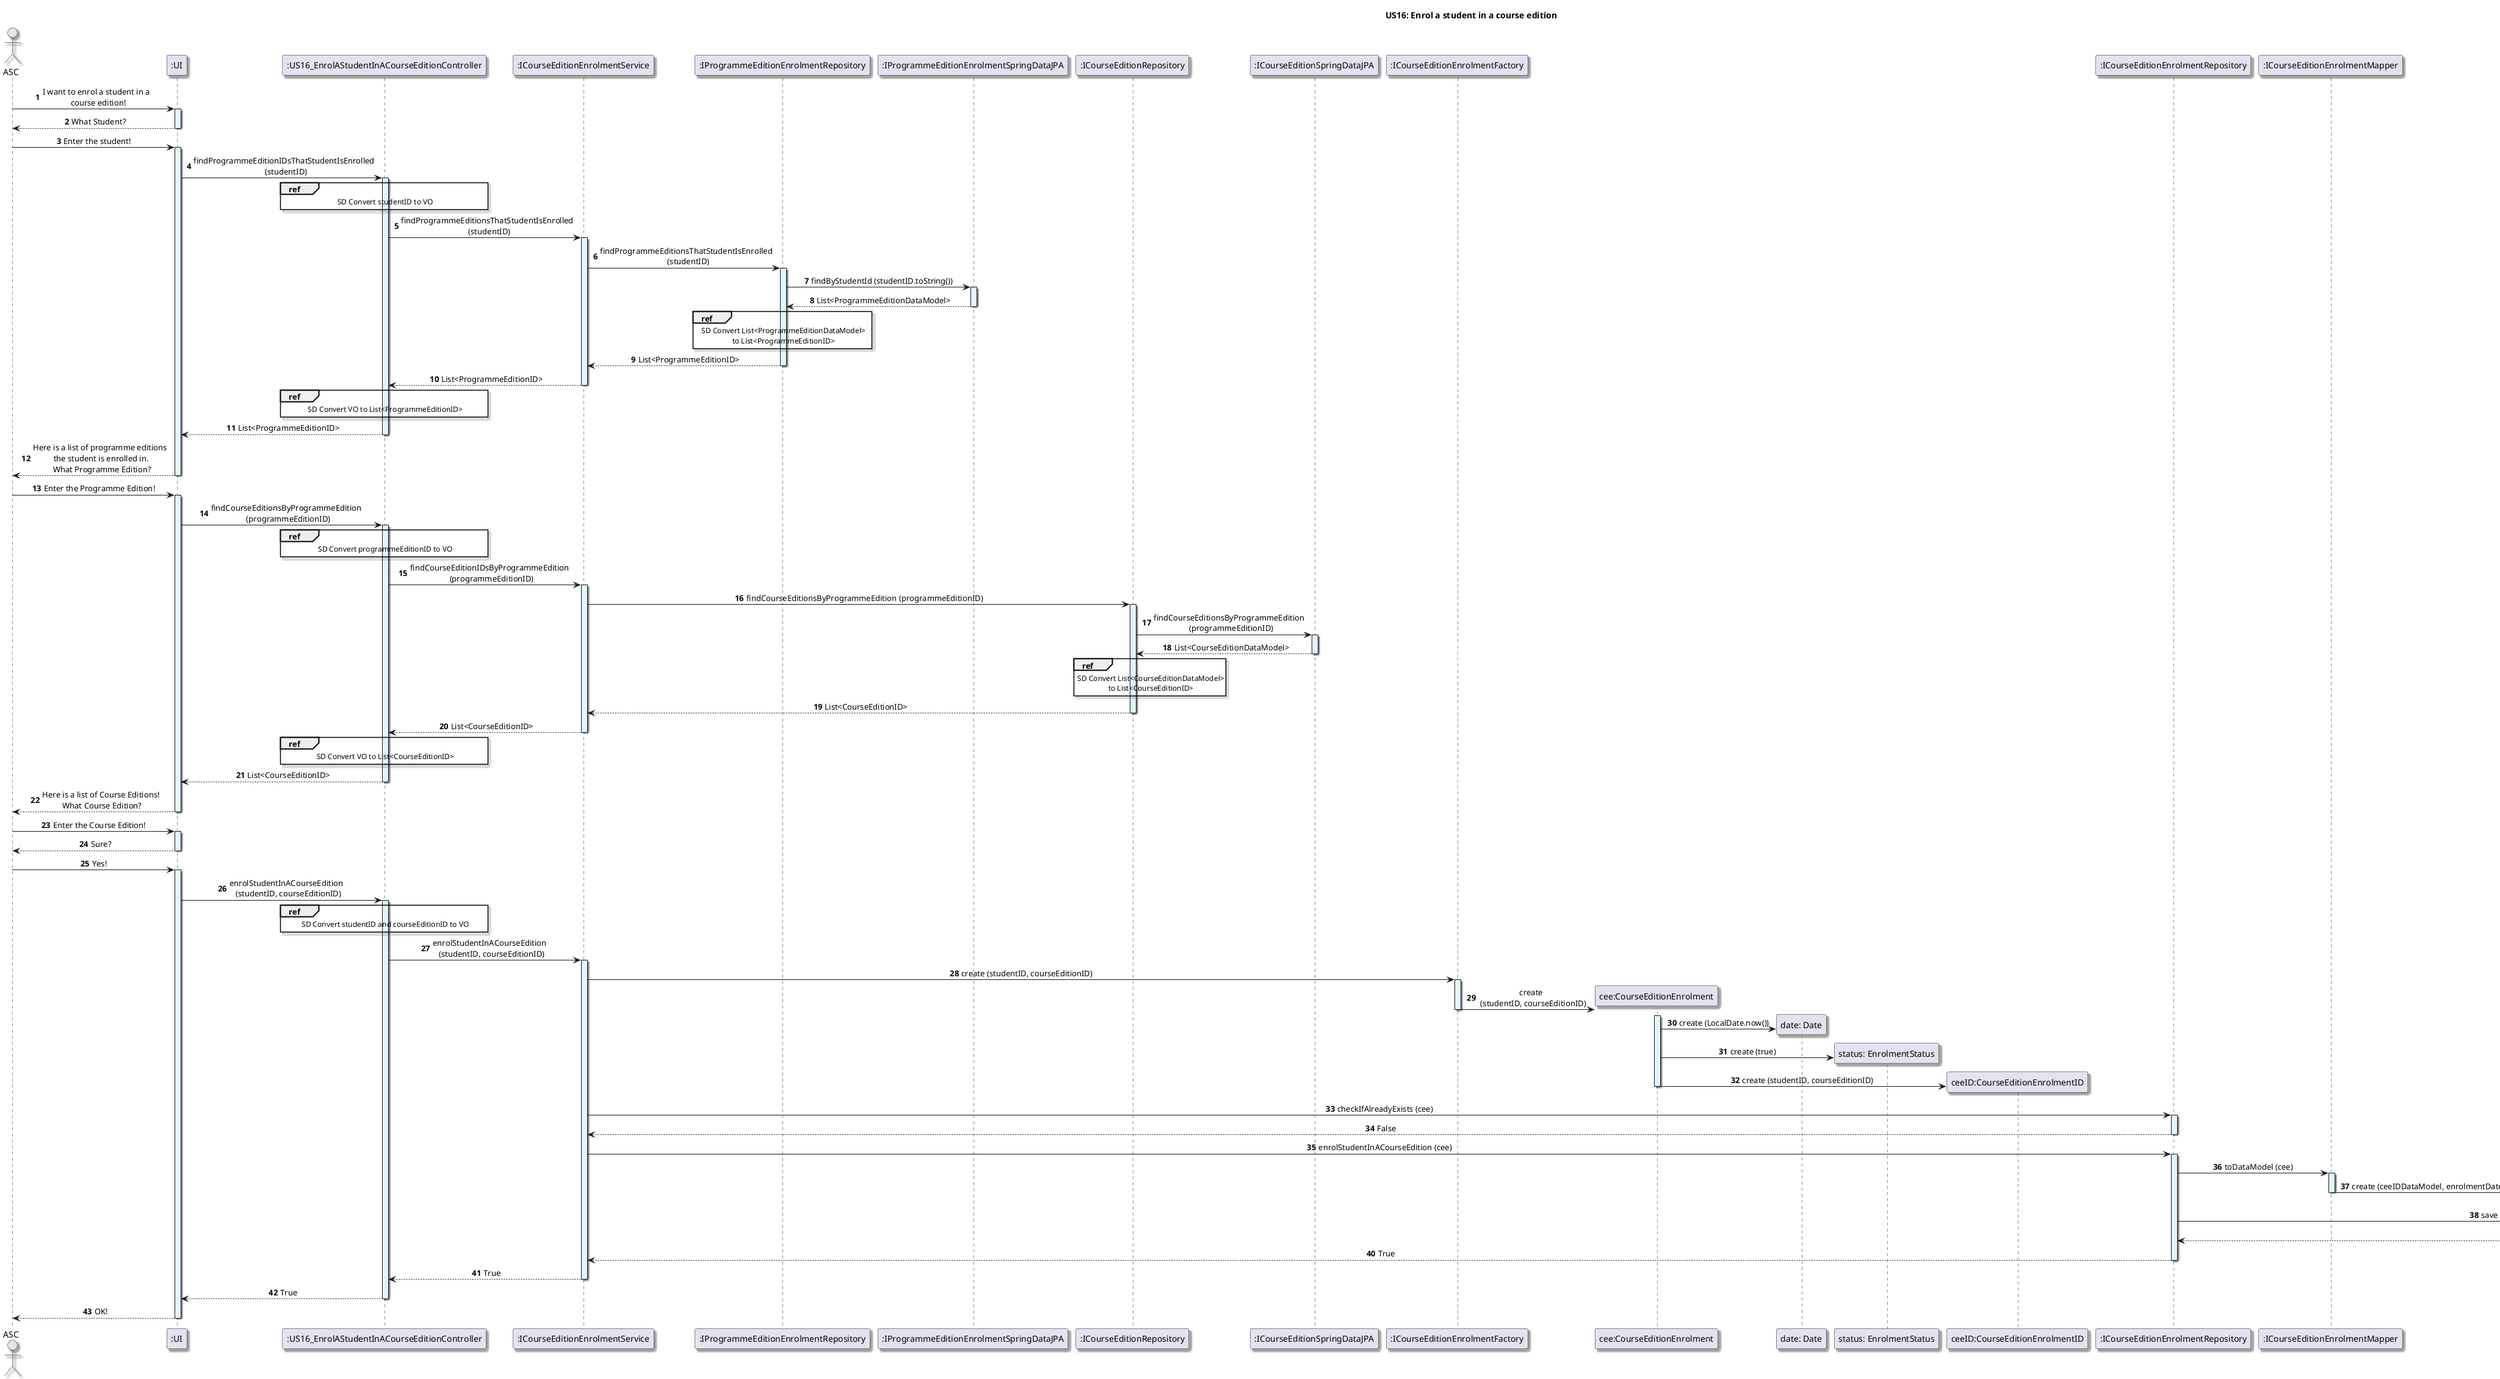 @startuml
title US16: Enrol a student in a course edition
autonumber
skinparam {
  ActivityPadding 2
  ActivityMargin 2
  BoxPadding 2
}
skinparam defaultTextAlignment center
skinparam shadowing true

actor ASC
participant ":UI" as UI
ASC -> UI: I want to enrol a student in a \n course edition!
activate UI #E1F5FE
UI --> ASC: What Student?
deactivate UI

' findProgrammeEditionThatStudentIsEnrolled

ASC -> UI: Enter the student!
activate UI #E1F5FE
participant ":US16_EnrolAStudentInACourseEditionController" as Controller
UI -> Controller: findProgrammeEditionIDsThatStudentIsEnrolled \n (studentID)
ref over Controller
    SD Convert studentID to VO
end ref
activate Controller #E1F5FE
participant ":ICourseEditionEnrolmentService" as CourseEditionEnrolmentService
Controller -> CourseEditionEnrolmentService: findProgrammeEditionsThatStudentIsEnrolled \n (studentID)
activate CourseEditionEnrolmentService #E1F5FE
participant ":IProgrammeEditionEnrolmentRepository" as ProgrammeEditionEnrolmentRepository
CourseEditionEnrolmentService -> ProgrammeEditionEnrolmentRepository: findProgrammeEditionsThatStudentIsEnrolled \n (studentID)
activate ProgrammeEditionEnrolmentRepository #E1F5FE

participant ":IProgrammeEditionEnrolmentSpringDataJPA" as IPEESpringDataJPA
ProgrammeEditionEnrolmentRepository -> IPEESpringDataJPA: findByStudentId (studentID.toString())
activate IPEESpringDataJPA #E1F5FE
IPEESpringDataJPA --> ProgrammeEditionEnrolmentRepository: List<ProgrammeEditionDataModel>
deactivate IPEESpringDataJPA


ref over ProgrammeEditionEnrolmentRepository
    SD Convert List<ProgrammeEditionDataModel>
    to List<ProgrammeEditionID>
end ref

ProgrammeEditionEnrolmentRepository --> CourseEditionEnrolmentService: List<ProgrammeEditionID>
deactivate ProgrammeEditionEnrolmentRepository
CourseEditionEnrolmentService --> Controller: List<ProgrammeEditionID>
deactivate CourseEditionEnrolmentService
ref over Controller
    SD Convert VO to List<ProgrammeEditionID>
end ref
Controller --> UI: List<ProgrammeEditionID>
deactivate Controller
UI --> ASC: Here is a list of programme editions \n the student is enrolled in. \n What Programme Edition?
deactivate UI

' findCourseEditionByProgrammeEdition Method

ASC -> UI:Enter the Programme Edition!
activate UI #E1F5FE
UI -> Controller: findCourseEditionsByProgrammeEdition \n (programmeEditionID)
ref over Controller
    SD Convert programmeEditionID to VO
end ref
activate Controller #E1F5FE
participant ":ICourseEditionRepository" as CourseEditionRepository
Controller -> CourseEditionEnrolmentService: findCourseEditionIDsByProgrammeEdition \n (programmeEditionID)
activate CourseEditionEnrolmentService #E1F5FE
CourseEditionEnrolmentService -> CourseEditionRepository: findCourseEditionsByProgrammeEdition (programmeEditionID)
activate CourseEditionRepository #E1F5FE

participant ":ICourseEditionSpringDataJPA" as ceJPAInterface
CourseEditionRepository -> ceJPAInterface : findCourseEditionsByProgrammeEdition \n (programmeEditionID)
activate ceJPAInterface #E1F5FE
ceJPAInterface --> CourseEditionRepository : List<CourseEditionDataModel>
deactivate ceJPAInterface

ref over CourseEditionRepository
    SD Convert List<CourseEditionDataModel>
    to List<CourseEditionID>
end ref

CourseEditionRepository --> CourseEditionEnrolmentService: List<CourseEditionID>
deactivate CourseEditionRepository
CourseEditionEnrolmentService --> Controller: List<CourseEditionID>
deactivate CourseEditionEnrolmentService


ref over Controller
    SD Convert VO to List<CourseEditionID>
end ref
Controller --> UI: List<CourseEditionID>
deactivate Controller
UI --> ASC: Here is a list of Course Editions!\n What Course Edition?
deactivate UI

' enrolAStudentInACourseEdition Method

ASC -> UI: Enter the Course Edition!
activate UI #E1F5FE
UI --> ASC: Sure?
deactivate UI
ASC -> UI: Yes!
activate UI #E1F5FE

UI -> Controller: enrolStudentInACourseEdition \n (studentID, courseEditionID)
ref over Controller
    SD Convert studentID and courseEditionID to VO
end ref
activate Controller #E1F5FE

Controller -> CourseEditionEnrolmentService: enrolStudentInACourseEdition \n (studentID, courseEditionID)
activate CourseEditionEnrolmentService #E1F5FE

' course edition enrolment creation

participant ":ICourseEditionEnrolmentFactory" as CourseEditionEnrolmentFactoryInterface
CourseEditionEnrolmentService -> CourseEditionEnrolmentFactoryInterface : create (studentID, courseEditionID)
activate CourseEditionEnrolmentFactoryInterface #E1F5FE

' then factory will create course edition enrolment

create "cee:CourseEditionEnrolment"
CourseEditionEnrolmentFactoryInterface -> "cee:CourseEditionEnrolment" : create \n (studentID, courseEditionID)
activate "cee:CourseEditionEnrolment" #E1F5FE

create "date: Date"
deactivate CourseEditionEnrolmentFactoryInterface
"cee:CourseEditionEnrolment" -> "date: Date" : create (LocalDate.now())

create "status: EnrolmentStatus"
"cee:CourseEditionEnrolment" -> "status: EnrolmentStatus" : create (true)

create "ceeID:CourseEditionEnrolmentID"
"cee:CourseEditionEnrolment" -> "ceeID:CourseEditionEnrolmentID": create (studentID, courseEditionID)
deactivate "cee:CourseEditionEnrolment"

' verify if already exists

participant ":ICourseEditionEnrolmentRepository" as ICourseEditionEnrolmentRepository
CourseEditionEnrolmentService -> ICourseEditionEnrolmentRepository: checkIfAlreadyExists (cee)
activate ICourseEditionEnrolmentRepository #E1F5FE
ICourseEditionEnrolmentRepository --> CourseEditionEnrolmentService: False
deactivate ICourseEditionEnrolmentRepository

' course edition enrolment persistence

CourseEditionEnrolmentService -> ICourseEditionEnrolmentRepository: enrolStudentInACourseEdition (cee)
activate ICourseEditionEnrolmentRepository #E1F5FE

' convert domain to dataModel
participant ":ICourseEditionEnrolmentMapper" as ceeMapper
ICourseEditionEnrolmentRepository -> ceeMapper: toDataModel (cee)
activate ceeMapper #E1F5FE

create "ceeDataModel: CourseEditionEnrolmentDataModel"
ceeMapper -> "ceeDataModel: CourseEditionEnrolmentDataModel" :create (ceeIDDataModel, enrolmentDate, isActive)
deactivate ceeMapper


' database persistence

participant ":ICourseEditionEnrolmentSpringDataJPA" as ceeJPAInterface
ICourseEditionEnrolmentRepository -> ceeJPAInterface: save (ceeDataModel)
activate ceeJPAInterface #E1F5FE

' persistence confirmation

ceeJPAInterface --> ICourseEditionEnrolmentRepository: True
deactivate ceeJPAInterface

ICourseEditionEnrolmentRepository --> CourseEditionEnrolmentService: True
deactivate ICourseEditionEnrolmentRepository
CourseEditionEnrolmentService --> Controller: True
deactivate CourseEditionEnrolmentService
Controller --> UI: True
deactivate Controller
UI --> ASC: OK!
deactivate UI

@enduml
